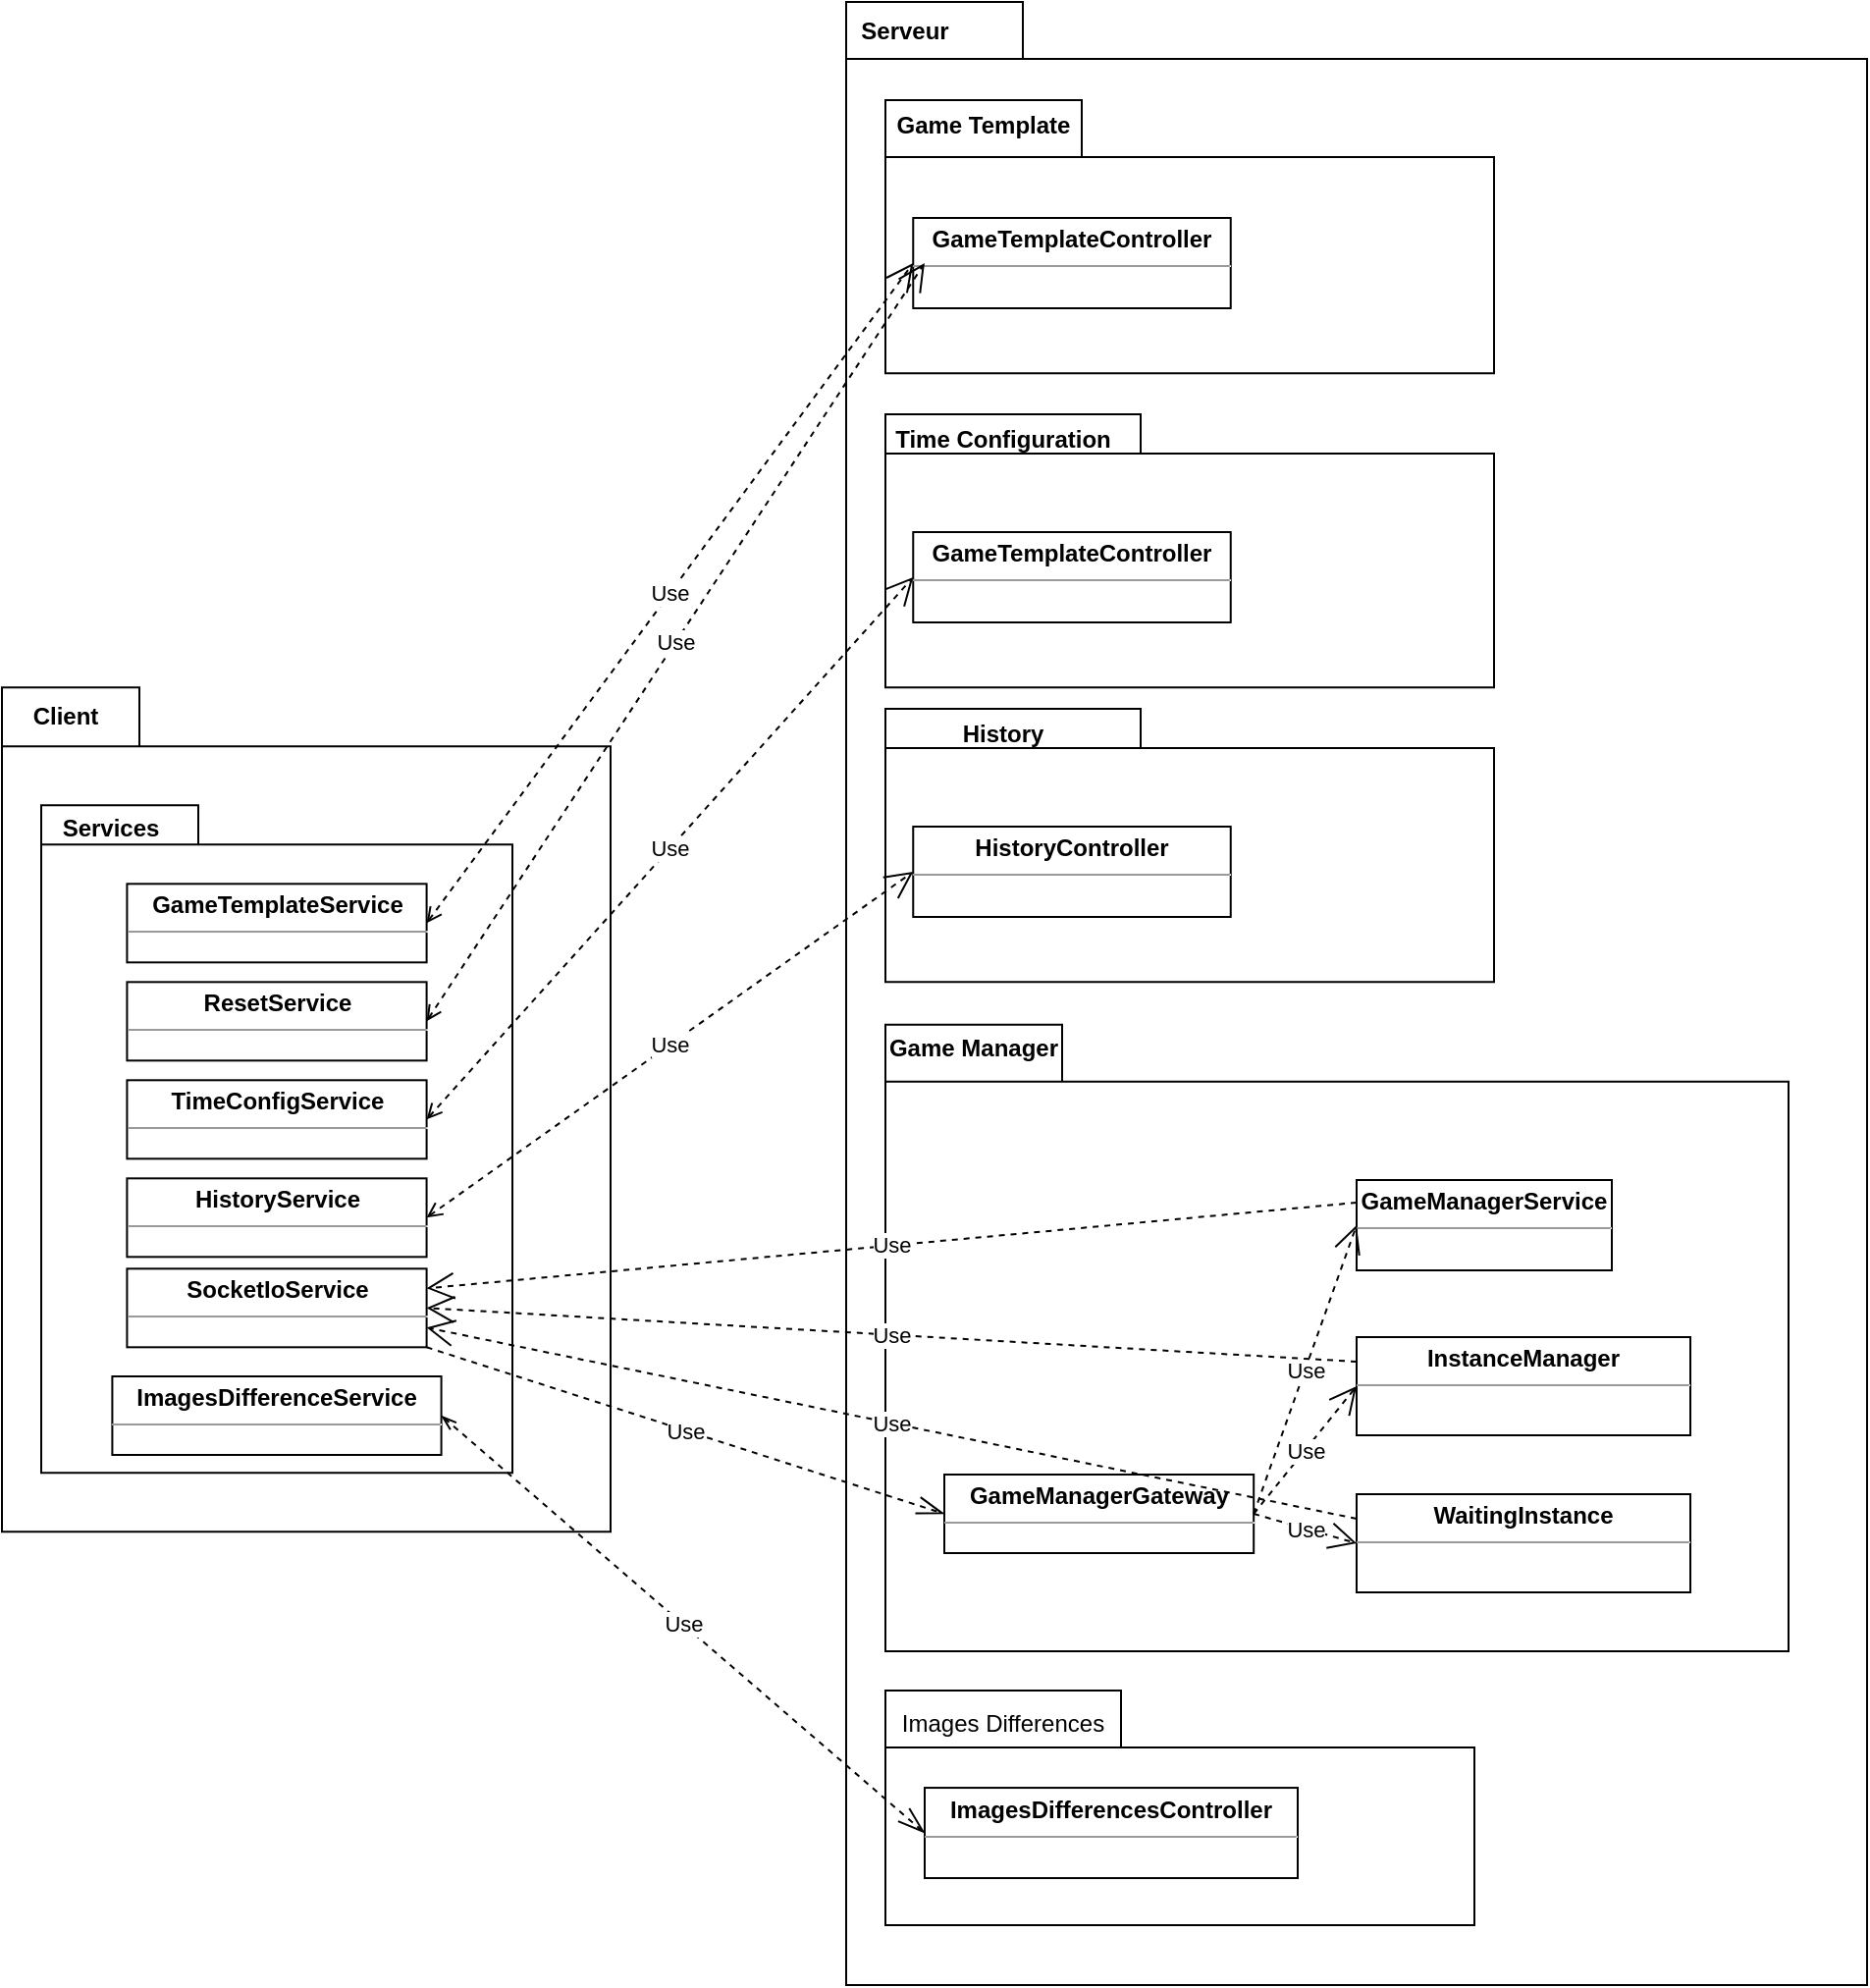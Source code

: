 <mxfile version="21.2.1" type="device">
  <diagram name="Page-1" id="AwCZFqjpuriZRa9YuxLh">
    <mxGraphModel dx="2970" dy="1214" grid="1" gridSize="10" guides="1" tooltips="1" connect="1" arrows="1" fold="1" page="1" pageScale="1" pageWidth="827" pageHeight="1169" math="0" shadow="0">
      <root>
        <mxCell id="0" />
        <mxCell id="1" parent="0" />
        <mxCell id="uZRnRHk3JGMUwGJeTJVu-481" value="" style="group" parent="1" vertex="1" connectable="0">
          <mxGeometry x="-510" y="759.16" width="310" height="430" as="geometry" />
        </mxCell>
        <mxCell id="uZRnRHk3JGMUwGJeTJVu-310" value="" style="shape=folder;fontStyle=1;spacingTop=10;tabWidth=70;tabHeight=30;tabPosition=left;html=1;whiteSpace=wrap;" parent="uZRnRHk3JGMUwGJeTJVu-481" vertex="1">
          <mxGeometry width="310" height="430" as="geometry" />
        </mxCell>
        <mxCell id="uZRnRHk3JGMUwGJeTJVu-311" value="&lt;b&gt;Client&lt;/b&gt;" style="text;html=1;align=center;verticalAlign=middle;resizable=0;points=[];autosize=1;strokeColor=none;fillColor=none;" parent="uZRnRHk3JGMUwGJeTJVu-481" vertex="1">
          <mxGeometry x="2.201" width="60" height="30" as="geometry" />
        </mxCell>
        <mxCell id="uZRnRHk3JGMUwGJeTJVu-292" value="" style="group" parent="uZRnRHk3JGMUwGJeTJVu-481" vertex="1" connectable="0">
          <mxGeometry x="20" y="60" width="240" height="340" as="geometry" />
        </mxCell>
        <mxCell id="uZRnRHk3JGMUwGJeTJVu-293" value="" style="shape=folder;fontStyle=1;spacingTop=10;tabWidth=80;tabHeight=20;tabPosition=left;html=1;whiteSpace=wrap;" parent="uZRnRHk3JGMUwGJeTJVu-292" vertex="1">
          <mxGeometry width="240" height="340" as="geometry" />
        </mxCell>
        <mxCell id="uZRnRHk3JGMUwGJeTJVu-294" value="Services" style="text;align=center;fontStyle=1;verticalAlign=middle;spacingLeft=3;spacingRight=3;strokeColor=none;rotatable=0;points=[[0,0.5],[1,0.5]];portConstraint=eastwest;html=1;" parent="uZRnRHk3JGMUwGJeTJVu-292" vertex="1">
          <mxGeometry x="11.42" y="5.18" width="46.36" height="12.86" as="geometry" />
        </mxCell>
        <mxCell id="uZRnRHk3JGMUwGJeTJVu-303" value="&lt;p style=&quot;margin:0px;margin-top:4px;text-align:center;&quot;&gt;&lt;b&gt;ImagesDifferenceService&lt;/b&gt;&lt;/p&gt;&lt;hr size=&quot;1&quot;&gt;&lt;div style=&quot;height:2px;&quot;&gt;&lt;/div&gt;" style="verticalAlign=top;align=left;overflow=fill;fontSize=12;fontFamily=Helvetica;html=1;whiteSpace=wrap;" parent="uZRnRHk3JGMUwGJeTJVu-292" vertex="1">
          <mxGeometry x="36.2" y="290.84" width="167.59" height="40" as="geometry" />
        </mxCell>
        <mxCell id="uZRnRHk3JGMUwGJeTJVu-298" value="&lt;p style=&quot;margin:0px;margin-top:4px;text-align:center;&quot;&gt;&lt;b&gt;GameTemplateService&lt;/b&gt;&lt;/p&gt;&lt;hr size=&quot;1&quot;&gt;&lt;div style=&quot;height:2px;&quot;&gt;&lt;/div&gt;" style="verticalAlign=top;align=left;overflow=fill;fontSize=12;fontFamily=Helvetica;html=1;whiteSpace=wrap;" parent="uZRnRHk3JGMUwGJeTJVu-292" vertex="1">
          <mxGeometry x="43.71" y="40" width="152.59" height="40" as="geometry" />
        </mxCell>
        <mxCell id="uZRnRHk3JGMUwGJeTJVu-432" value="&lt;p style=&quot;margin:0px;margin-top:4px;text-align:center;&quot;&gt;&lt;b&gt;SocketIoService&lt;/b&gt;&lt;/p&gt;&lt;hr size=&quot;1&quot;&gt;&lt;div style=&quot;height:2px;&quot;&gt;&lt;/div&gt;" style="verticalAlign=top;align=left;overflow=fill;fontSize=12;fontFamily=Helvetica;html=1;whiteSpace=wrap;" parent="uZRnRHk3JGMUwGJeTJVu-292" vertex="1">
          <mxGeometry x="43.71" y="236" width="152.59" height="40" as="geometry" />
        </mxCell>
        <mxCell id="j1WSeEVk4naMtfIe1ygG-8" value="&lt;p style=&quot;margin:0px;margin-top:4px;text-align:center;&quot;&gt;&lt;b&gt;HistoryService&lt;/b&gt;&lt;/p&gt;&lt;hr size=&quot;1&quot;&gt;&lt;div style=&quot;height:2px;&quot;&gt;&lt;/div&gt;" style="verticalAlign=top;align=left;overflow=fill;fontSize=12;fontFamily=Helvetica;html=1;whiteSpace=wrap;" vertex="1" parent="uZRnRHk3JGMUwGJeTJVu-292">
          <mxGeometry x="43.7" y="190" width="152.59" height="40" as="geometry" />
        </mxCell>
        <mxCell id="j1WSeEVk4naMtfIe1ygG-9" value="&lt;p style=&quot;margin:0px;margin-top:4px;text-align:center;&quot;&gt;&lt;b&gt;ResetService&lt;/b&gt;&lt;/p&gt;&lt;hr size=&quot;1&quot;&gt;&lt;div style=&quot;height:2px;&quot;&gt;&lt;/div&gt;" style="verticalAlign=top;align=left;overflow=fill;fontSize=12;fontFamily=Helvetica;html=1;whiteSpace=wrap;" vertex="1" parent="uZRnRHk3JGMUwGJeTJVu-292">
          <mxGeometry x="43.71" y="90" width="152.59" height="40" as="geometry" />
        </mxCell>
        <mxCell id="j1WSeEVk4naMtfIe1ygG-16" value="&lt;p style=&quot;margin:0px;margin-top:4px;text-align:center;&quot;&gt;&lt;b&gt;TimeConfigService&lt;/b&gt;&lt;/p&gt;&lt;hr size=&quot;1&quot;&gt;&lt;div style=&quot;height:2px;&quot;&gt;&lt;/div&gt;" style="verticalAlign=top;align=left;overflow=fill;fontSize=12;fontFamily=Helvetica;html=1;whiteSpace=wrap;" vertex="1" parent="uZRnRHk3JGMUwGJeTJVu-292">
          <mxGeometry x="43.71" y="140" width="152.59" height="40" as="geometry" />
        </mxCell>
        <mxCell id="uZRnRHk3JGMUwGJeTJVu-371" value="" style="shape=folder;fontStyle=1;spacingTop=10;tabWidth=90;tabHeight=29;tabPosition=left;html=1;whiteSpace=wrap;" parent="1" vertex="1">
          <mxGeometry x="-80" y="410" width="520" height="1010" as="geometry" />
        </mxCell>
        <mxCell id="uZRnRHk3JGMUwGJeTJVu-372" value="&lt;b&gt;Serveur&lt;/b&gt;" style="text;html=1;strokeColor=none;fillColor=none;align=center;verticalAlign=middle;whiteSpace=wrap;rounded=0;" parent="1" vertex="1">
          <mxGeometry x="-80" y="410" width="60" height="30" as="geometry" />
        </mxCell>
        <mxCell id="j1WSeEVk4naMtfIe1ygG-1" value="" style="group" vertex="1" connectable="0" parent="1">
          <mxGeometry x="-60" y="460" width="310" height="139.16" as="geometry" />
        </mxCell>
        <mxCell id="uZRnRHk3JGMUwGJeTJVu-440" value="" style="shape=folder;fontStyle=1;spacingTop=10;tabWidth=100;tabHeight=29;tabPosition=left;html=1;whiteSpace=wrap;" parent="j1WSeEVk4naMtfIe1ygG-1" vertex="1">
          <mxGeometry width="310" height="139.16" as="geometry" />
        </mxCell>
        <mxCell id="uZRnRHk3JGMUwGJeTJVu-441" value="&lt;b&gt;Game Template&lt;/b&gt;" style="text;html=1;strokeColor=none;fillColor=none;align=center;verticalAlign=middle;whiteSpace=wrap;rounded=0;" parent="j1WSeEVk4naMtfIe1ygG-1" vertex="1">
          <mxGeometry width="100" height="25.05" as="geometry" />
        </mxCell>
        <mxCell id="uZRnRHk3JGMUwGJeTJVu-444" value="&lt;p style=&quot;margin:0px;margin-top:4px;text-align:center;&quot;&gt;&lt;b&gt;GameTemplateController&lt;/b&gt;&lt;/p&gt;&lt;hr size=&quot;1&quot;&gt;&lt;div style=&quot;height:2px;&quot;&gt;&lt;/div&gt;" style="verticalAlign=top;align=left;overflow=fill;fontSize=12;fontFamily=Helvetica;html=1;whiteSpace=wrap;" parent="j1WSeEVk4naMtfIe1ygG-1" vertex="1">
          <mxGeometry x="14.13" y="60" width="161.74" height="46" as="geometry" />
        </mxCell>
        <mxCell id="j1WSeEVk4naMtfIe1ygG-2" value="" style="group" vertex="1" connectable="0" parent="1">
          <mxGeometry x="-60" y="620" width="310" height="139.16" as="geometry" />
        </mxCell>
        <mxCell id="j1WSeEVk4naMtfIe1ygG-3" value="" style="shape=folder;fontStyle=1;spacingTop=10;tabWidth=130;tabHeight=20;tabPosition=left;html=1;whiteSpace=wrap;" vertex="1" parent="j1WSeEVk4naMtfIe1ygG-2">
          <mxGeometry width="310" height="139.16" as="geometry" />
        </mxCell>
        <mxCell id="j1WSeEVk4naMtfIe1ygG-4" value="&lt;b&gt;Time Configuration&lt;/b&gt;" style="text;html=1;strokeColor=none;fillColor=none;align=center;verticalAlign=middle;whiteSpace=wrap;rounded=0;" vertex="1" parent="j1WSeEVk4naMtfIe1ygG-2">
          <mxGeometry width="120" height="25.05" as="geometry" />
        </mxCell>
        <mxCell id="j1WSeEVk4naMtfIe1ygG-5" value="&lt;p style=&quot;margin:0px;margin-top:4px;text-align:center;&quot;&gt;&lt;b&gt;GameTemplateController&lt;/b&gt;&lt;/p&gt;&lt;hr size=&quot;1&quot;&gt;&lt;div style=&quot;height:2px;&quot;&gt;&lt;/div&gt;" style="verticalAlign=top;align=left;overflow=fill;fontSize=12;fontFamily=Helvetica;html=1;whiteSpace=wrap;" vertex="1" parent="j1WSeEVk4naMtfIe1ygG-2">
          <mxGeometry x="14.13" y="60" width="161.74" height="46" as="geometry" />
        </mxCell>
        <mxCell id="j1WSeEVk4naMtfIe1ygG-6" value="" style="group" vertex="1" connectable="0" parent="1">
          <mxGeometry x="-60" y="930" width="460" height="320" as="geometry" />
        </mxCell>
        <mxCell id="uZRnRHk3JGMUwGJeTJVu-393" value="" style="shape=folder;fontStyle=1;spacingTop=10;tabWidth=90;tabHeight=29;tabPosition=left;html=1;whiteSpace=wrap;" parent="j1WSeEVk4naMtfIe1ygG-6" vertex="1">
          <mxGeometry y="0.84" width="460" height="319.16" as="geometry" />
        </mxCell>
        <mxCell id="uZRnRHk3JGMUwGJeTJVu-394" value="&lt;b&gt;Game Manager&lt;/b&gt;" style="text;html=1;strokeColor=none;fillColor=none;align=center;verticalAlign=middle;whiteSpace=wrap;rounded=0;" parent="j1WSeEVk4naMtfIe1ygG-6" vertex="1">
          <mxGeometry width="90" height="25.05" as="geometry" />
        </mxCell>
        <mxCell id="uZRnRHk3JGMUwGJeTJVu-395" value="&lt;p style=&quot;margin:0px;margin-top:4px;text-align:center;&quot;&gt;&lt;b&gt;GameManagerService&lt;/b&gt;&lt;/p&gt;&lt;hr size=&quot;1&quot;&gt;&lt;div style=&quot;height:2px;&quot;&gt;&lt;/div&gt;" style="verticalAlign=top;align=left;overflow=fill;fontSize=12;fontFamily=Helvetica;html=1;whiteSpace=wrap;" parent="j1WSeEVk4naMtfIe1ygG-6" vertex="1">
          <mxGeometry x="240" y="80" width="130" height="46" as="geometry" />
        </mxCell>
        <mxCell id="uZRnRHk3JGMUwGJeTJVu-399" value="&lt;p style=&quot;margin:0px;margin-top:4px;text-align:center;&quot;&gt;&lt;b&gt;WaitingInstance&lt;/b&gt;&lt;/p&gt;&lt;hr size=&quot;1&quot;&gt;&lt;div style=&quot;height:2px;&quot;&gt;&lt;/div&gt;" style="verticalAlign=top;align=left;overflow=fill;fontSize=12;fontFamily=Helvetica;html=1;whiteSpace=wrap;" parent="j1WSeEVk4naMtfIe1ygG-6" vertex="1">
          <mxGeometry x="240" y="240" width="170" height="50" as="geometry" />
        </mxCell>
        <mxCell id="uZRnRHk3JGMUwGJeTJVu-429" value="&lt;p style=&quot;margin:0px;margin-top:4px;text-align:center;&quot;&gt;&lt;b&gt;InstanceManager&lt;/b&gt;&lt;/p&gt;&lt;hr size=&quot;1&quot;&gt;&lt;div style=&quot;height:2px;&quot;&gt;&lt;/div&gt;" style="verticalAlign=top;align=left;overflow=fill;fontSize=12;fontFamily=Helvetica;html=1;whiteSpace=wrap;" parent="j1WSeEVk4naMtfIe1ygG-6" vertex="1">
          <mxGeometry x="240" y="160" width="170" height="50" as="geometry" />
        </mxCell>
        <mxCell id="uZRnRHk3JGMUwGJeTJVu-302" value="&lt;p style=&quot;margin:0px;margin-top:4px;text-align:center;&quot;&gt;&lt;b&gt;GameManagerGateway&lt;/b&gt;&lt;/p&gt;&lt;hr size=&quot;1&quot;&gt;&lt;div style=&quot;height:2px;&quot;&gt;&lt;/div&gt;" style="verticalAlign=top;align=left;overflow=fill;fontSize=12;fontFamily=Helvetica;html=1;whiteSpace=wrap;" parent="j1WSeEVk4naMtfIe1ygG-6" vertex="1">
          <mxGeometry x="30" y="230" width="157.59" height="40" as="geometry" />
        </mxCell>
        <mxCell id="uZRnRHk3JGMUwGJeTJVu-430" value="Use" style="endArrow=open;endSize=12;dashed=1;html=1;rounded=0;exitX=1;exitY=0.5;exitDx=0;exitDy=0;entryX=0;entryY=0.5;entryDx=0;entryDy=0;startArrow=none;startFill=0;" parent="j1WSeEVk4naMtfIe1ygG-6" source="uZRnRHk3JGMUwGJeTJVu-302" target="uZRnRHk3JGMUwGJeTJVu-429" edge="1">
          <mxGeometry width="160" relative="1" as="geometry">
            <mxPoint x="-329" y="130" as="sourcePoint" />
            <mxPoint x="90" y="133" as="targetPoint" />
          </mxGeometry>
        </mxCell>
        <mxCell id="uZRnRHk3JGMUwGJeTJVu-431" value="Use" style="endArrow=open;endSize=12;dashed=1;html=1;rounded=0;exitX=1;exitY=0.5;exitDx=0;exitDy=0;entryX=0;entryY=0.5;entryDx=0;entryDy=0;startArrow=none;startFill=0;" parent="j1WSeEVk4naMtfIe1ygG-6" source="uZRnRHk3JGMUwGJeTJVu-302" target="uZRnRHk3JGMUwGJeTJVu-399" edge="1">
          <mxGeometry width="160" relative="1" as="geometry">
            <mxPoint x="-329" y="130" as="sourcePoint" />
            <mxPoint x="70" y="205" as="targetPoint" />
          </mxGeometry>
        </mxCell>
        <mxCell id="uZRnRHk3JGMUwGJeTJVu-427" value="Use" style="endArrow=open;endSize=12;dashed=1;html=1;rounded=0;entryX=0;entryY=0.5;entryDx=0;entryDy=0;startArrow=none;startFill=0;endFill=0;exitX=1;exitY=0.5;exitDx=0;exitDy=0;" parent="j1WSeEVk4naMtfIe1ygG-6" source="uZRnRHk3JGMUwGJeTJVu-302" target="uZRnRHk3JGMUwGJeTJVu-395" edge="1">
          <mxGeometry x="-0.0" width="160" relative="1" as="geometry">
            <mxPoint x="-170" y="40" as="sourcePoint" />
            <mxPoint x="-90" y="190" as="targetPoint" />
            <mxPoint as="offset" />
          </mxGeometry>
        </mxCell>
        <mxCell id="j1WSeEVk4naMtfIe1ygG-7" value="" style="group" vertex="1" connectable="0" parent="1">
          <mxGeometry x="-60" y="1270" width="300" height="119.53" as="geometry" />
        </mxCell>
        <mxCell id="uZRnRHk3JGMUwGJeTJVu-415" value="" style="shape=folder;fontStyle=1;spacingTop=10;tabWidth=120;tabHeight=29;tabPosition=left;html=1;whiteSpace=wrap;" parent="j1WSeEVk4naMtfIe1ygG-7" vertex="1">
          <mxGeometry width="300" height="119.53" as="geometry" />
        </mxCell>
        <mxCell id="uZRnRHk3JGMUwGJeTJVu-416" value="Images Differences" style="text;html=1;strokeColor=none;fillColor=none;align=center;verticalAlign=middle;whiteSpace=wrap;rounded=0;" parent="j1WSeEVk4naMtfIe1ygG-7" vertex="1">
          <mxGeometry y="9.53" width="120" height="14.091" as="geometry" />
        </mxCell>
        <mxCell id="uZRnRHk3JGMUwGJeTJVu-418" value="&lt;p style=&quot;margin:0px;margin-top:4px;text-align:center;&quot;&gt;&lt;b&gt;ImagesDifferencesController&lt;/b&gt;&lt;/p&gt;&lt;hr size=&quot;1&quot;&gt;&lt;div style=&quot;height:2px;&quot;&gt;&lt;/div&gt;" style="verticalAlign=top;align=left;overflow=fill;fontSize=12;fontFamily=Helvetica;html=1;whiteSpace=wrap;" parent="j1WSeEVk4naMtfIe1ygG-7" vertex="1">
          <mxGeometry x="20" y="49.53" width="190" height="46" as="geometry" />
        </mxCell>
        <mxCell id="uZRnRHk3JGMUwGJeTJVu-469" value="Use" style="endArrow=open;endSize=12;dashed=1;html=1;rounded=0;entryX=1;entryY=0.25;entryDx=0;entryDy=0;startArrow=none;startFill=0;endFill=0;exitX=0;exitY=0.25;exitDx=0;exitDy=0;" parent="1" source="uZRnRHk3JGMUwGJeTJVu-395" target="uZRnRHk3JGMUwGJeTJVu-432" edge="1">
          <mxGeometry x="-0.0" width="160" relative="1" as="geometry">
            <mxPoint x="138" y="1130" as="sourcePoint" />
            <mxPoint x="390" y="1057" as="targetPoint" />
            <mxPoint as="offset" />
          </mxGeometry>
        </mxCell>
        <mxCell id="uZRnRHk3JGMUwGJeTJVu-438" value="Use" style="endArrow=open;endSize=12;dashed=1;html=1;rounded=0;startArrow=open;startFill=0;endFill=0;exitX=1;exitY=0.5;exitDx=0;exitDy=0;entryX=0;entryY=0.5;entryDx=0;entryDy=0;" parent="1" source="uZRnRHk3JGMUwGJeTJVu-298" target="uZRnRHk3JGMUwGJeTJVu-444" edge="1">
          <mxGeometry x="-0.0" width="160" relative="1" as="geometry">
            <mxPoint x="138" y="1130" as="sourcePoint" />
            <mxPoint x="-130" y="1050" as="targetPoint" />
            <mxPoint as="offset" />
          </mxGeometry>
        </mxCell>
        <mxCell id="uZRnRHk3JGMUwGJeTJVu-470" value="Use" style="endArrow=open;endSize=12;dashed=1;html=1;rounded=0;entryX=1;entryY=0.5;entryDx=0;entryDy=0;startArrow=none;startFill=0;endFill=0;exitX=0;exitY=0.25;exitDx=0;exitDy=0;" parent="1" source="uZRnRHk3JGMUwGJeTJVu-429" target="uZRnRHk3JGMUwGJeTJVu-432" edge="1">
          <mxGeometry x="-0.0" width="160" relative="1" as="geometry">
            <mxPoint x="390" y="1046" as="sourcePoint" />
            <mxPoint x="-358" y="990" as="targetPoint" />
            <mxPoint as="offset" />
          </mxGeometry>
        </mxCell>
        <mxCell id="uZRnRHk3JGMUwGJeTJVu-471" value="Use" style="endArrow=open;endSize=12;dashed=1;html=1;rounded=0;entryX=1;entryY=0.75;entryDx=0;entryDy=0;startArrow=none;startFill=0;endFill=0;exitX=0;exitY=0.25;exitDx=0;exitDy=0;" parent="1" source="uZRnRHk3JGMUwGJeTJVu-399" target="uZRnRHk3JGMUwGJeTJVu-432" edge="1">
          <mxGeometry x="-0.0" width="160" relative="1" as="geometry">
            <mxPoint x="390" y="1128" as="sourcePoint" />
            <mxPoint x="-358" y="1000" as="targetPoint" />
            <mxPoint as="offset" />
          </mxGeometry>
        </mxCell>
        <mxCell id="uZRnRHk3JGMUwGJeTJVu-437" value="Use" style="endArrow=openThin;endSize=12;dashed=1;html=1;rounded=0;entryX=0;entryY=0.5;entryDx=0;entryDy=0;startArrow=none;startFill=0;endFill=0;exitX=1;exitY=1;exitDx=0;exitDy=0;" parent="1" source="uZRnRHk3JGMUwGJeTJVu-432" target="uZRnRHk3JGMUwGJeTJVu-302" edge="1">
          <mxGeometry x="-0.0" width="160" relative="1" as="geometry">
            <mxPoint x="138" y="1130" as="sourcePoint" />
            <mxPoint x="390" y="1057" as="targetPoint" />
            <mxPoint as="offset" />
          </mxGeometry>
        </mxCell>
        <mxCell id="uZRnRHk3JGMUwGJeTJVu-458" value="Use" style="endArrow=openThin;endSize=12;dashed=1;html=1;rounded=0;entryX=0;entryY=0.5;entryDx=0;entryDy=0;startArrow=openThin;startFill=0;endFill=0;exitX=1;exitY=0.5;exitDx=0;exitDy=0;" parent="1" source="uZRnRHk3JGMUwGJeTJVu-303" target="uZRnRHk3JGMUwGJeTJVu-418" edge="1">
          <mxGeometry x="-0.0" width="160" relative="1" as="geometry">
            <mxPoint x="-358" y="1000" as="sourcePoint" />
            <mxPoint x="-20" y="1130" as="targetPoint" />
            <mxPoint as="offset" />
          </mxGeometry>
        </mxCell>
        <mxCell id="j1WSeEVk4naMtfIe1ygG-10" value="" style="group" vertex="1" connectable="0" parent="1">
          <mxGeometry x="-60" y="770" width="310" height="139.16" as="geometry" />
        </mxCell>
        <mxCell id="j1WSeEVk4naMtfIe1ygG-11" value="" style="shape=folder;fontStyle=1;spacingTop=10;tabWidth=130;tabHeight=20;tabPosition=left;html=1;whiteSpace=wrap;" vertex="1" parent="j1WSeEVk4naMtfIe1ygG-10">
          <mxGeometry width="310" height="139.16" as="geometry" />
        </mxCell>
        <mxCell id="j1WSeEVk4naMtfIe1ygG-12" value="&lt;b&gt;History&lt;/b&gt;" style="text;html=1;strokeColor=none;fillColor=none;align=center;verticalAlign=middle;whiteSpace=wrap;rounded=0;" vertex="1" parent="j1WSeEVk4naMtfIe1ygG-10">
          <mxGeometry width="120" height="25.05" as="geometry" />
        </mxCell>
        <mxCell id="j1WSeEVk4naMtfIe1ygG-13" value="&lt;p style=&quot;margin:0px;margin-top:4px;text-align:center;&quot;&gt;&lt;b&gt;HistoryController&lt;/b&gt;&lt;/p&gt;&lt;hr size=&quot;1&quot;&gt;&lt;div style=&quot;height:2px;&quot;&gt;&lt;/div&gt;" style="verticalAlign=top;align=left;overflow=fill;fontSize=12;fontFamily=Helvetica;html=1;whiteSpace=wrap;" vertex="1" parent="j1WSeEVk4naMtfIe1ygG-10">
          <mxGeometry x="14.13" y="60" width="161.74" height="46" as="geometry" />
        </mxCell>
        <mxCell id="j1WSeEVk4naMtfIe1ygG-14" value="Use" style="endArrow=open;endSize=12;dashed=1;html=1;rounded=0;startArrow=open;startFill=0;endFill=0;exitX=1;exitY=0.5;exitDx=0;exitDy=0;entryX=0;entryY=0.5;entryDx=0;entryDy=0;" edge="1" parent="1" source="j1WSeEVk4naMtfIe1ygG-8" target="j1WSeEVk4naMtfIe1ygG-13">
          <mxGeometry x="-0.0" width="160" relative="1" as="geometry">
            <mxPoint x="-284" y="890" as="sourcePoint" />
            <mxPoint x="-36" y="553" as="targetPoint" />
            <mxPoint as="offset" />
          </mxGeometry>
        </mxCell>
        <mxCell id="j1WSeEVk4naMtfIe1ygG-15" value="Use" style="endArrow=open;endSize=12;dashed=1;html=1;rounded=0;startArrow=open;startFill=0;endFill=0;exitX=1;exitY=0.5;exitDx=0;exitDy=0;entryX=0.036;entryY=0.5;entryDx=0;entryDy=0;entryPerimeter=0;" edge="1" parent="1" source="j1WSeEVk4naMtfIe1ygG-9" target="uZRnRHk3JGMUwGJeTJVu-444">
          <mxGeometry x="-0.0" width="160" relative="1" as="geometry">
            <mxPoint x="-284" y="890" as="sourcePoint" />
            <mxPoint x="-36" y="553" as="targetPoint" />
            <mxPoint as="offset" />
          </mxGeometry>
        </mxCell>
        <mxCell id="j1WSeEVk4naMtfIe1ygG-17" value="Use" style="endArrow=open;endSize=12;dashed=1;html=1;rounded=0;startArrow=open;startFill=0;endFill=0;exitX=1;exitY=0.5;exitDx=0;exitDy=0;entryX=0;entryY=0.5;entryDx=0;entryDy=0;" edge="1" parent="1" source="j1WSeEVk4naMtfIe1ygG-16" target="j1WSeEVk4naMtfIe1ygG-5">
          <mxGeometry x="-0.0" width="160" relative="1" as="geometry">
            <mxPoint x="-284" y="990" as="sourcePoint" />
            <mxPoint x="-30" y="553" as="targetPoint" />
            <mxPoint as="offset" />
          </mxGeometry>
        </mxCell>
      </root>
    </mxGraphModel>
  </diagram>
</mxfile>
